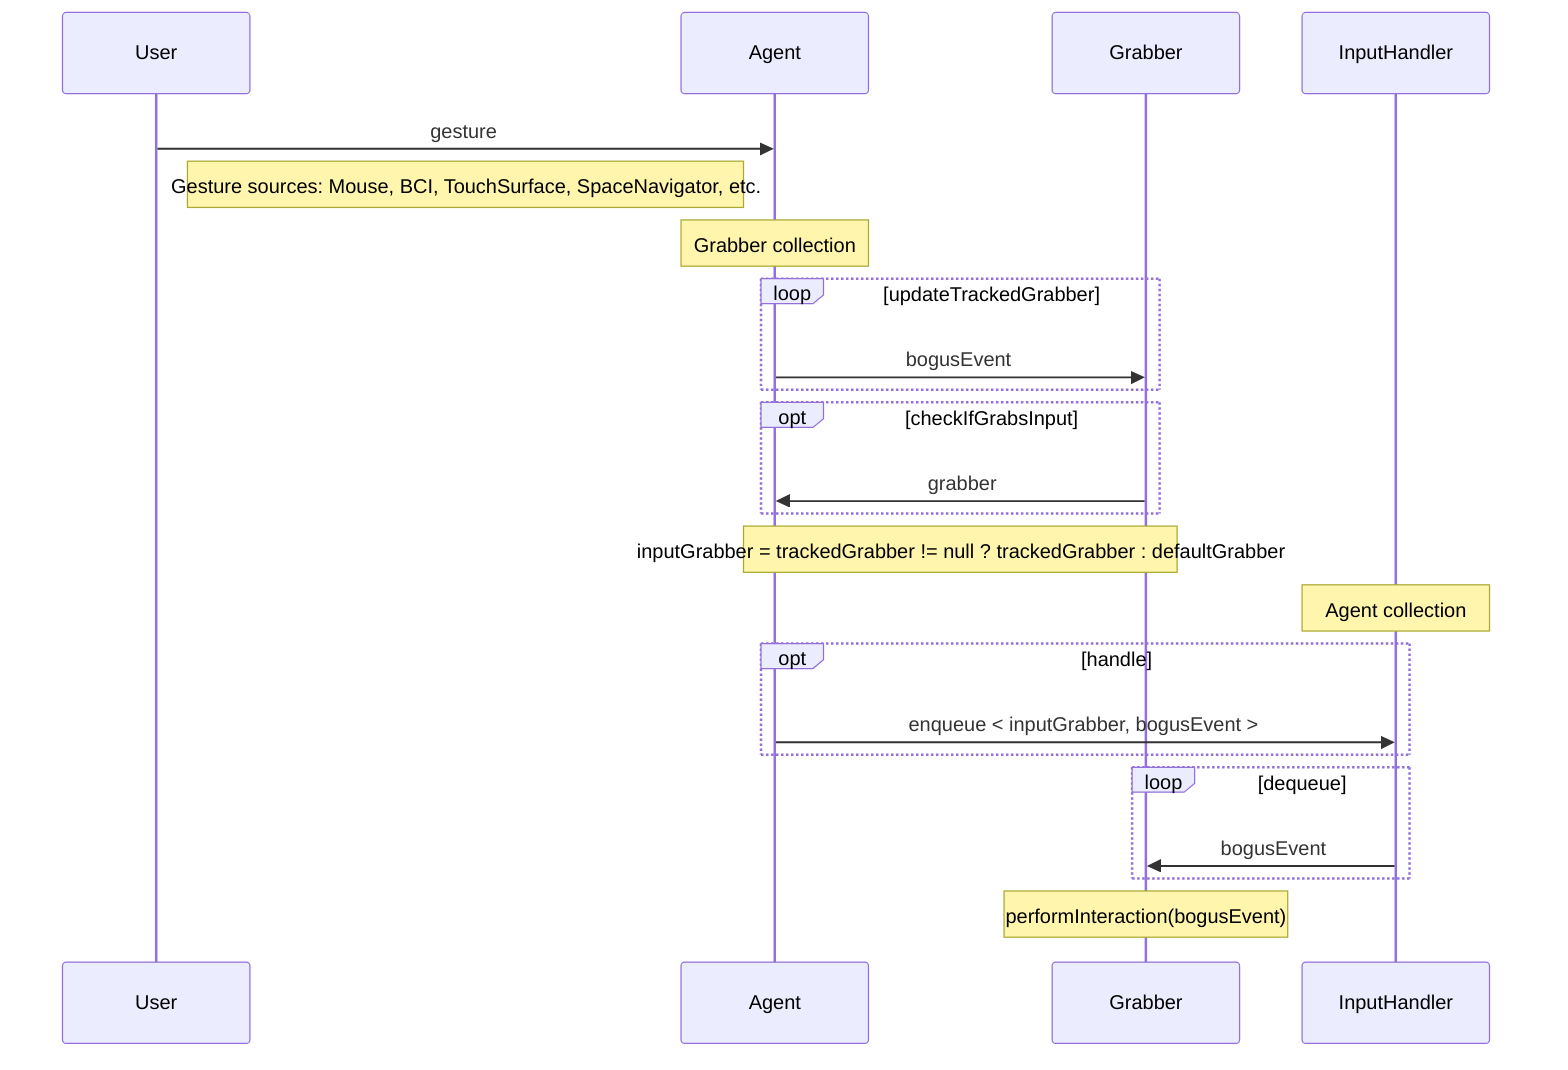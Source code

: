 sequenceDiagram
    User->>Agent: gesture
    Note right of User: Gesture sources: Mouse, BCI, TouchSurface, SpaceNavigator, etc.
    Note over Agent: Grabber collection
    loop updateTrackedGrabber
        Agent->>Grabber: bogusEvent
    end
    opt checkIfGrabsInput
        Grabber->>Agent: grabber
    end
    Note over Agent,Grabber: inputGrabber = trackedGrabber != null ? trackedGrabber : defaultGrabber
    Note over InputHandler: Agent collection
    opt handle
        Agent->>InputHandler: enqueue < inputGrabber, bogusEvent >
    end
    loop dequeue
      InputHandler->>Grabber: bogusEvent
    end
    Note over Grabber: performInteraction(bogusEvent)